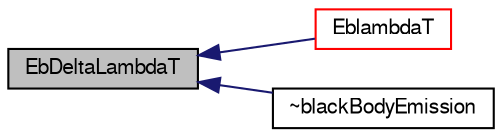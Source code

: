 digraph "EbDeltaLambdaT"
{
  bgcolor="transparent";
  edge [fontname="FreeSans",fontsize="10",labelfontname="FreeSans",labelfontsize="10"];
  node [fontname="FreeSans",fontsize="10",shape=record];
  rankdir="LR";
  Node50 [label="EbDeltaLambdaT",height=0.2,width=0.4,color="black", fillcolor="grey75", style="filled", fontcolor="black"];
  Node50 -> Node51 [dir="back",color="midnightblue",fontsize="10",style="solid",fontname="FreeSans"];
  Node51 [label="EblambdaT",height=0.2,width=0.4,color="red",URL="$a30018.html#a4e52a39060526a6a5201ab8fc4760373",tooltip="Spectral emission for the black body at T and lambda. "];
  Node50 -> Node53 [dir="back",color="midnightblue",fontsize="10",style="solid",fontname="FreeSans"];
  Node53 [label="~blackBodyEmission",height=0.2,width=0.4,color="black",URL="$a30018.html#afb21d98f921186849c031f84beda0a98",tooltip="Destructor. "];
}
